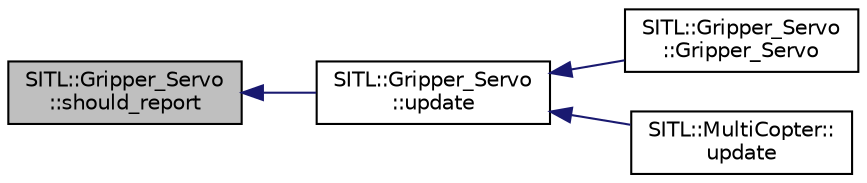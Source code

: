 digraph "SITL::Gripper_Servo::should_report"
{
 // INTERACTIVE_SVG=YES
  edge [fontname="Helvetica",fontsize="10",labelfontname="Helvetica",labelfontsize="10"];
  node [fontname="Helvetica",fontsize="10",shape=record];
  rankdir="LR";
  Node1 [label="SITL::Gripper_Servo\l::should_report",height=0.2,width=0.4,color="black", fillcolor="grey75", style="filled", fontcolor="black"];
  Node1 -> Node2 [dir="back",color="midnightblue",fontsize="10",style="solid",fontname="Helvetica"];
  Node2 [label="SITL::Gripper_Servo\l::update",height=0.2,width=0.4,color="black", fillcolor="white", style="filled",URL="$classSITL_1_1Gripper__Servo.html#a1e1e6fb14cc93608b7705c871e8cfa71"];
  Node2 -> Node3 [dir="back",color="midnightblue",fontsize="10",style="solid",fontname="Helvetica"];
  Node3 [label="SITL::Gripper_Servo\l::Gripper_Servo",height=0.2,width=0.4,color="black", fillcolor="white", style="filled",URL="$classSITL_1_1Gripper__Servo.html#ade999b7f992bb47a4fac80ba8b61a123"];
  Node2 -> Node4 [dir="back",color="midnightblue",fontsize="10",style="solid",fontname="Helvetica"];
  Node4 [label="SITL::MultiCopter::\lupdate",height=0.2,width=0.4,color="black", fillcolor="white", style="filled",URL="$classSITL_1_1MultiCopter.html#ad4df8bcd20625ce425cc9d73f9aa6a20"];
}

